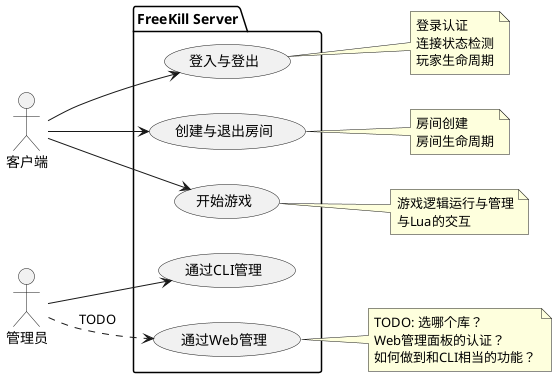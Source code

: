 @startuml
left to right direction
skinparam defaultTextAlignment center
skinparam noteTextAlignment left

actor "客户端" as client
actor "管理员" as admin

package "FreeKill Server" {
  (登入与登出) as Login
  (创建与退出房间) as Room
  (开始游戏) as Game
  (通过CLI管理) as CLI
  (通过Web管理) as Web
}

client --> Login
client --> Room
client --> Game

admin --> CLI
admin ..> Web : TODO

note right of Login
  登录认证
  连接状态检测
  玩家生命周期
end note

note right of Room
  房间创建
  房间生命周期
end note

note right of Game
  游戏逻辑运行与管理
  与Lua的交互
end note

note right of Web
  TODO: 选哪个库？
  Web管理面板的认证？
  如何做到和CLI相当的功能？
end note

@enduml
